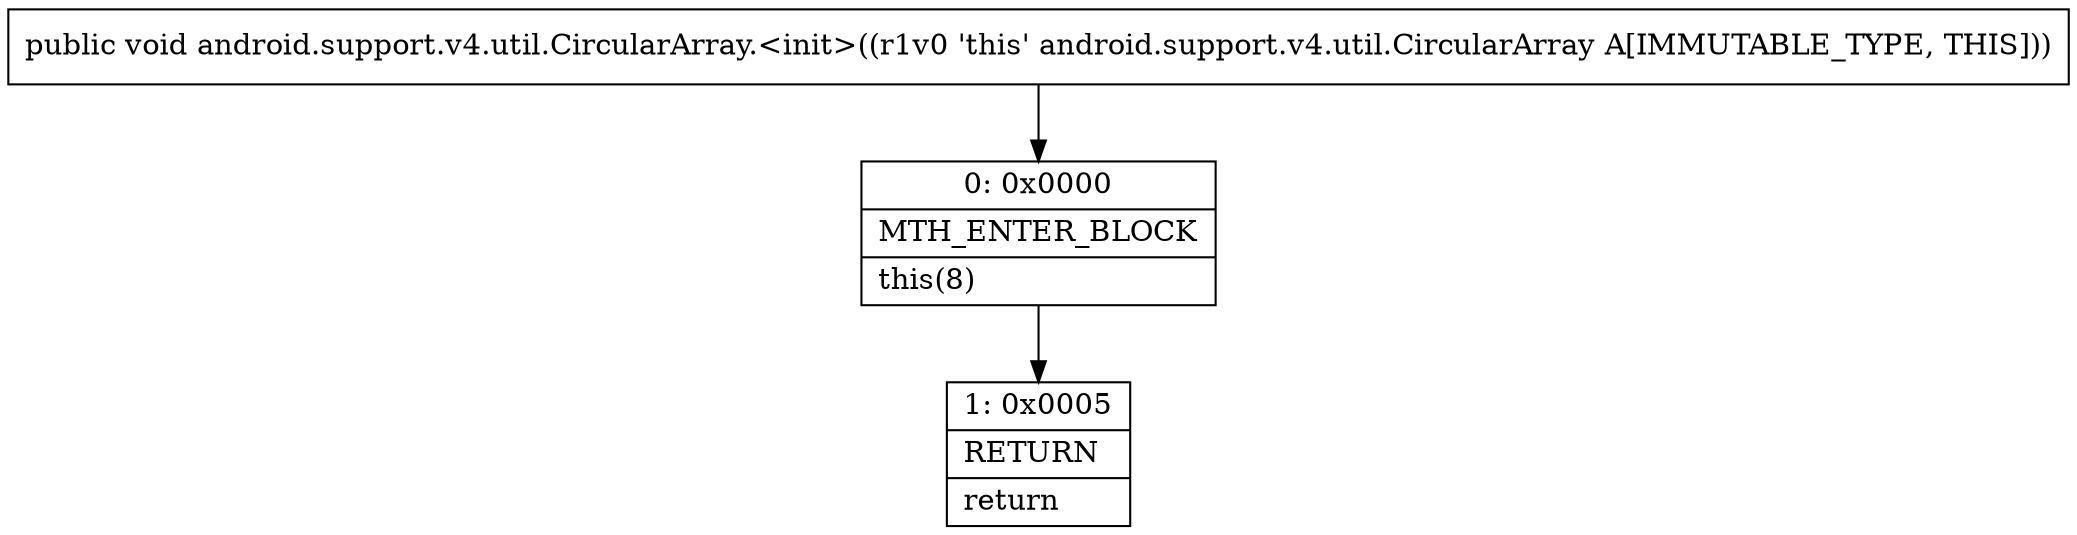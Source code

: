digraph "CFG forandroid.support.v4.util.CircularArray.\<init\>()V" {
Node_0 [shape=record,label="{0\:\ 0x0000|MTH_ENTER_BLOCK\l|this(8)\l}"];
Node_1 [shape=record,label="{1\:\ 0x0005|RETURN\l|return\l}"];
MethodNode[shape=record,label="{public void android.support.v4.util.CircularArray.\<init\>((r1v0 'this' android.support.v4.util.CircularArray A[IMMUTABLE_TYPE, THIS])) }"];
MethodNode -> Node_0;
Node_0 -> Node_1;
}

